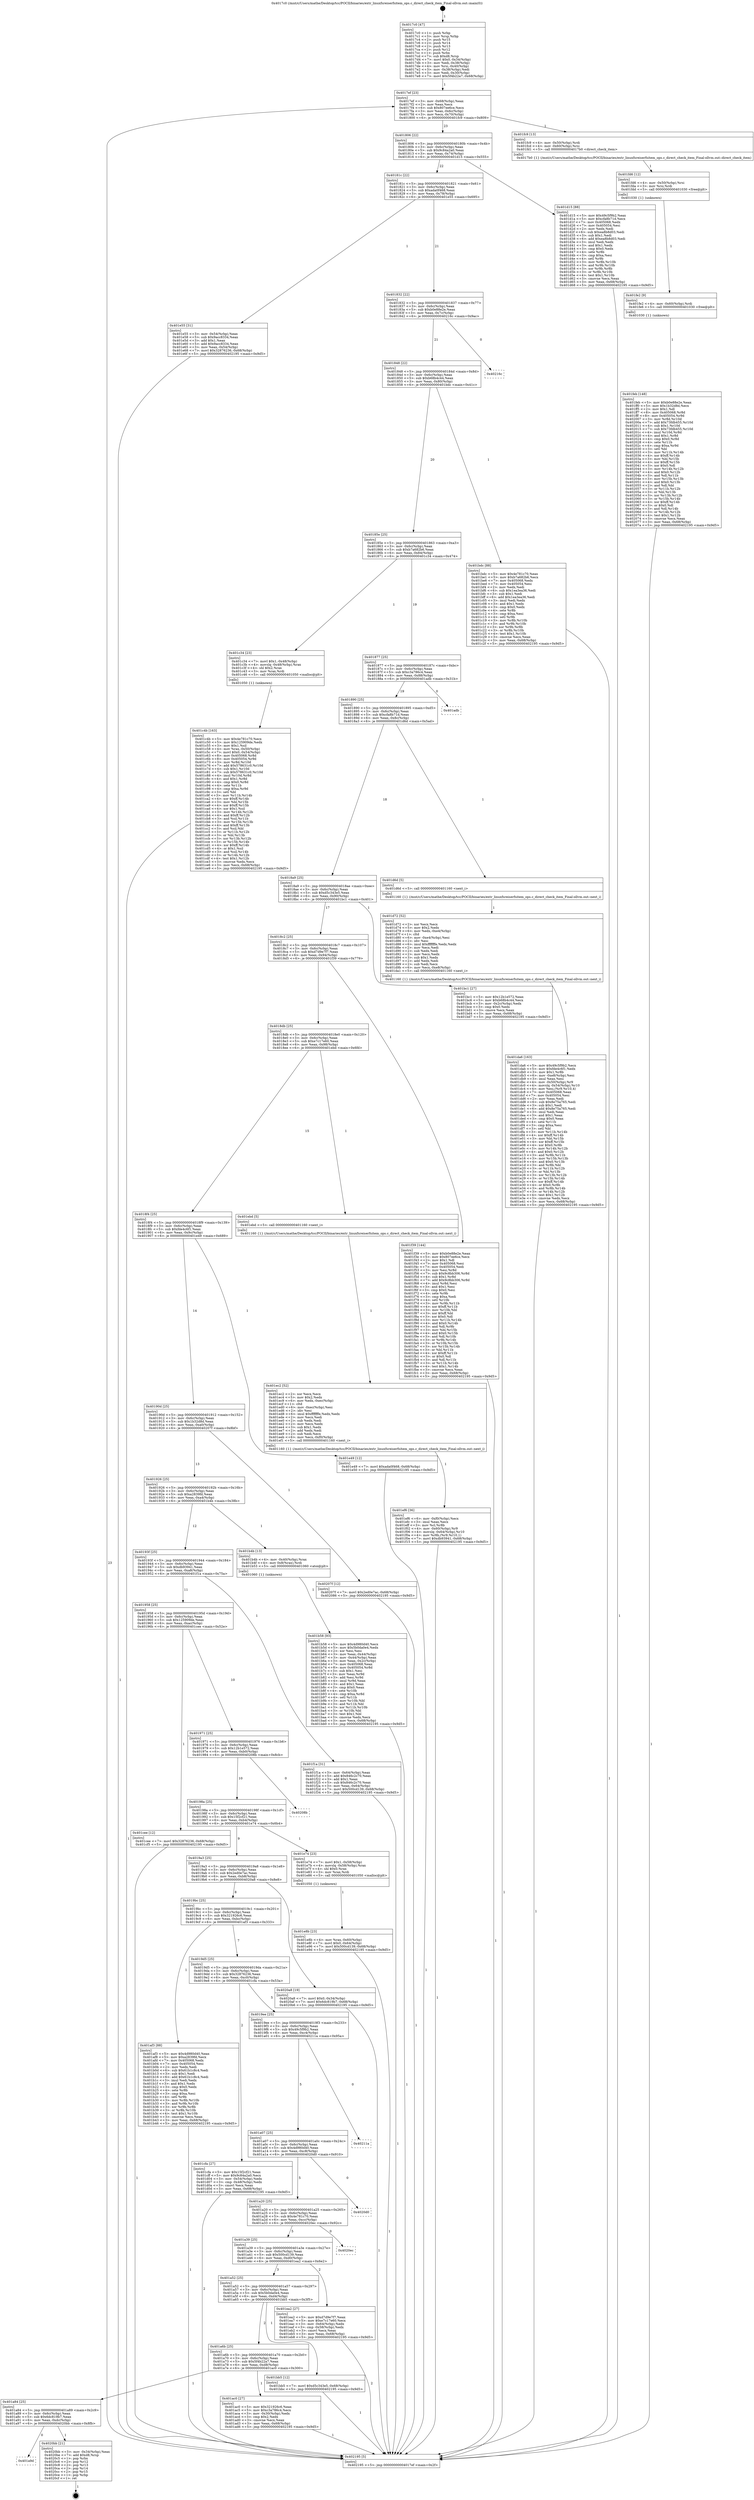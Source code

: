digraph "0x4017c0" {
  label = "0x4017c0 (/mnt/c/Users/mathe/Desktop/tcc/POCII/binaries/extr_linuxfsreiserfsitem_ops.c_direct_check_item_Final-ollvm.out::main(0))"
  labelloc = "t"
  node[shape=record]

  Entry [label="",width=0.3,height=0.3,shape=circle,fillcolor=black,style=filled]
  "0x4017ef" [label="{
     0x4017ef [23]\l
     | [instrs]\l
     &nbsp;&nbsp;0x4017ef \<+3\>: mov -0x68(%rbp),%eax\l
     &nbsp;&nbsp;0x4017f2 \<+2\>: mov %eax,%ecx\l
     &nbsp;&nbsp;0x4017f4 \<+6\>: sub $0x807ee6ce,%ecx\l
     &nbsp;&nbsp;0x4017fa \<+3\>: mov %eax,-0x6c(%rbp)\l
     &nbsp;&nbsp;0x4017fd \<+3\>: mov %ecx,-0x70(%rbp)\l
     &nbsp;&nbsp;0x401800 \<+6\>: je 0000000000401fc9 \<main+0x809\>\l
  }"]
  "0x401fc9" [label="{
     0x401fc9 [13]\l
     | [instrs]\l
     &nbsp;&nbsp;0x401fc9 \<+4\>: mov -0x50(%rbp),%rdi\l
     &nbsp;&nbsp;0x401fcd \<+4\>: mov -0x60(%rbp),%rsi\l
     &nbsp;&nbsp;0x401fd1 \<+5\>: call 00000000004017b0 \<direct_check_item\>\l
     | [calls]\l
     &nbsp;&nbsp;0x4017b0 \{1\} (/mnt/c/Users/mathe/Desktop/tcc/POCII/binaries/extr_linuxfsreiserfsitem_ops.c_direct_check_item_Final-ollvm.out::direct_check_item)\l
  }"]
  "0x401806" [label="{
     0x401806 [22]\l
     | [instrs]\l
     &nbsp;&nbsp;0x401806 \<+5\>: jmp 000000000040180b \<main+0x4b\>\l
     &nbsp;&nbsp;0x40180b \<+3\>: mov -0x6c(%rbp),%eax\l
     &nbsp;&nbsp;0x40180e \<+5\>: sub $0x9c84a2a0,%eax\l
     &nbsp;&nbsp;0x401813 \<+3\>: mov %eax,-0x74(%rbp)\l
     &nbsp;&nbsp;0x401816 \<+6\>: je 0000000000401d15 \<main+0x555\>\l
  }"]
  Exit [label="",width=0.3,height=0.3,shape=circle,fillcolor=black,style=filled,peripheries=2]
  "0x401d15" [label="{
     0x401d15 [88]\l
     | [instrs]\l
     &nbsp;&nbsp;0x401d15 \<+5\>: mov $0x49c5f9b2,%eax\l
     &nbsp;&nbsp;0x401d1a \<+5\>: mov $0xcfa8b71d,%ecx\l
     &nbsp;&nbsp;0x401d1f \<+7\>: mov 0x405068,%edx\l
     &nbsp;&nbsp;0x401d26 \<+7\>: mov 0x405054,%esi\l
     &nbsp;&nbsp;0x401d2d \<+2\>: mov %edx,%edi\l
     &nbsp;&nbsp;0x401d2f \<+6\>: sub $0xea8b8d03,%edi\l
     &nbsp;&nbsp;0x401d35 \<+3\>: sub $0x1,%edi\l
     &nbsp;&nbsp;0x401d38 \<+6\>: add $0xea8b8d03,%edi\l
     &nbsp;&nbsp;0x401d3e \<+3\>: imul %edi,%edx\l
     &nbsp;&nbsp;0x401d41 \<+3\>: and $0x1,%edx\l
     &nbsp;&nbsp;0x401d44 \<+3\>: cmp $0x0,%edx\l
     &nbsp;&nbsp;0x401d47 \<+4\>: sete %r8b\l
     &nbsp;&nbsp;0x401d4b \<+3\>: cmp $0xa,%esi\l
     &nbsp;&nbsp;0x401d4e \<+4\>: setl %r9b\l
     &nbsp;&nbsp;0x401d52 \<+3\>: mov %r8b,%r10b\l
     &nbsp;&nbsp;0x401d55 \<+3\>: and %r9b,%r10b\l
     &nbsp;&nbsp;0x401d58 \<+3\>: xor %r9b,%r8b\l
     &nbsp;&nbsp;0x401d5b \<+3\>: or %r8b,%r10b\l
     &nbsp;&nbsp;0x401d5e \<+4\>: test $0x1,%r10b\l
     &nbsp;&nbsp;0x401d62 \<+3\>: cmovne %ecx,%eax\l
     &nbsp;&nbsp;0x401d65 \<+3\>: mov %eax,-0x68(%rbp)\l
     &nbsp;&nbsp;0x401d68 \<+5\>: jmp 0000000000402195 \<main+0x9d5\>\l
  }"]
  "0x40181c" [label="{
     0x40181c [22]\l
     | [instrs]\l
     &nbsp;&nbsp;0x40181c \<+5\>: jmp 0000000000401821 \<main+0x61\>\l
     &nbsp;&nbsp;0x401821 \<+3\>: mov -0x6c(%rbp),%eax\l
     &nbsp;&nbsp;0x401824 \<+5\>: sub $0xada0f468,%eax\l
     &nbsp;&nbsp;0x401829 \<+3\>: mov %eax,-0x78(%rbp)\l
     &nbsp;&nbsp;0x40182c \<+6\>: je 0000000000401e55 \<main+0x695\>\l
  }"]
  "0x401a9d" [label="{
     0x401a9d\l
  }", style=dashed]
  "0x401e55" [label="{
     0x401e55 [31]\l
     | [instrs]\l
     &nbsp;&nbsp;0x401e55 \<+3\>: mov -0x54(%rbp),%eax\l
     &nbsp;&nbsp;0x401e58 \<+5\>: sub $0x9acc8334,%eax\l
     &nbsp;&nbsp;0x401e5d \<+3\>: add $0x1,%eax\l
     &nbsp;&nbsp;0x401e60 \<+5\>: add $0x9acc8334,%eax\l
     &nbsp;&nbsp;0x401e65 \<+3\>: mov %eax,-0x54(%rbp)\l
     &nbsp;&nbsp;0x401e68 \<+7\>: movl $0x32876236,-0x68(%rbp)\l
     &nbsp;&nbsp;0x401e6f \<+5\>: jmp 0000000000402195 \<main+0x9d5\>\l
  }"]
  "0x401832" [label="{
     0x401832 [22]\l
     | [instrs]\l
     &nbsp;&nbsp;0x401832 \<+5\>: jmp 0000000000401837 \<main+0x77\>\l
     &nbsp;&nbsp;0x401837 \<+3\>: mov -0x6c(%rbp),%eax\l
     &nbsp;&nbsp;0x40183a \<+5\>: sub $0xb0e88e2e,%eax\l
     &nbsp;&nbsp;0x40183f \<+3\>: mov %eax,-0x7c(%rbp)\l
     &nbsp;&nbsp;0x401842 \<+6\>: je 000000000040216c \<main+0x9ac\>\l
  }"]
  "0x4020bb" [label="{
     0x4020bb [21]\l
     | [instrs]\l
     &nbsp;&nbsp;0x4020bb \<+3\>: mov -0x34(%rbp),%eax\l
     &nbsp;&nbsp;0x4020be \<+7\>: add $0xd8,%rsp\l
     &nbsp;&nbsp;0x4020c5 \<+1\>: pop %rbx\l
     &nbsp;&nbsp;0x4020c6 \<+2\>: pop %r12\l
     &nbsp;&nbsp;0x4020c8 \<+2\>: pop %r13\l
     &nbsp;&nbsp;0x4020ca \<+2\>: pop %r14\l
     &nbsp;&nbsp;0x4020cc \<+2\>: pop %r15\l
     &nbsp;&nbsp;0x4020ce \<+1\>: pop %rbp\l
     &nbsp;&nbsp;0x4020cf \<+1\>: ret\l
  }"]
  "0x40216c" [label="{
     0x40216c\l
  }", style=dashed]
  "0x401848" [label="{
     0x401848 [22]\l
     | [instrs]\l
     &nbsp;&nbsp;0x401848 \<+5\>: jmp 000000000040184d \<main+0x8d\>\l
     &nbsp;&nbsp;0x40184d \<+3\>: mov -0x6c(%rbp),%eax\l
     &nbsp;&nbsp;0x401850 \<+5\>: sub $0xb68b4c44,%eax\l
     &nbsp;&nbsp;0x401855 \<+3\>: mov %eax,-0x80(%rbp)\l
     &nbsp;&nbsp;0x401858 \<+6\>: je 0000000000401bdc \<main+0x41c\>\l
  }"]
  "0x401feb" [label="{
     0x401feb [148]\l
     | [instrs]\l
     &nbsp;&nbsp;0x401feb \<+5\>: mov $0xb0e88e2e,%eax\l
     &nbsp;&nbsp;0x401ff0 \<+5\>: mov $0x1b32d8d,%ecx\l
     &nbsp;&nbsp;0x401ff5 \<+2\>: mov $0x1,%dl\l
     &nbsp;&nbsp;0x401ff7 \<+8\>: mov 0x405068,%r8d\l
     &nbsp;&nbsp;0x401fff \<+8\>: mov 0x405054,%r9d\l
     &nbsp;&nbsp;0x402007 \<+3\>: mov %r8d,%r10d\l
     &nbsp;&nbsp;0x40200a \<+7\>: add $0x73fdb455,%r10d\l
     &nbsp;&nbsp;0x402011 \<+4\>: sub $0x1,%r10d\l
     &nbsp;&nbsp;0x402015 \<+7\>: sub $0x73fdb455,%r10d\l
     &nbsp;&nbsp;0x40201c \<+4\>: imul %r10d,%r8d\l
     &nbsp;&nbsp;0x402020 \<+4\>: and $0x1,%r8d\l
     &nbsp;&nbsp;0x402024 \<+4\>: cmp $0x0,%r8d\l
     &nbsp;&nbsp;0x402028 \<+4\>: sete %r11b\l
     &nbsp;&nbsp;0x40202c \<+4\>: cmp $0xa,%r9d\l
     &nbsp;&nbsp;0x402030 \<+3\>: setl %bl\l
     &nbsp;&nbsp;0x402033 \<+3\>: mov %r11b,%r14b\l
     &nbsp;&nbsp;0x402036 \<+4\>: xor $0xff,%r14b\l
     &nbsp;&nbsp;0x40203a \<+3\>: mov %bl,%r15b\l
     &nbsp;&nbsp;0x40203d \<+4\>: xor $0xff,%r15b\l
     &nbsp;&nbsp;0x402041 \<+3\>: xor $0x0,%dl\l
     &nbsp;&nbsp;0x402044 \<+3\>: mov %r14b,%r12b\l
     &nbsp;&nbsp;0x402047 \<+4\>: and $0x0,%r12b\l
     &nbsp;&nbsp;0x40204b \<+3\>: and %dl,%r11b\l
     &nbsp;&nbsp;0x40204e \<+3\>: mov %r15b,%r13b\l
     &nbsp;&nbsp;0x402051 \<+4\>: and $0x0,%r13b\l
     &nbsp;&nbsp;0x402055 \<+2\>: and %dl,%bl\l
     &nbsp;&nbsp;0x402057 \<+3\>: or %r11b,%r12b\l
     &nbsp;&nbsp;0x40205a \<+3\>: or %bl,%r13b\l
     &nbsp;&nbsp;0x40205d \<+3\>: xor %r13b,%r12b\l
     &nbsp;&nbsp;0x402060 \<+3\>: or %r15b,%r14b\l
     &nbsp;&nbsp;0x402063 \<+4\>: xor $0xff,%r14b\l
     &nbsp;&nbsp;0x402067 \<+3\>: or $0x0,%dl\l
     &nbsp;&nbsp;0x40206a \<+3\>: and %dl,%r14b\l
     &nbsp;&nbsp;0x40206d \<+3\>: or %r14b,%r12b\l
     &nbsp;&nbsp;0x402070 \<+4\>: test $0x1,%r12b\l
     &nbsp;&nbsp;0x402074 \<+3\>: cmovne %ecx,%eax\l
     &nbsp;&nbsp;0x402077 \<+3\>: mov %eax,-0x68(%rbp)\l
     &nbsp;&nbsp;0x40207a \<+5\>: jmp 0000000000402195 \<main+0x9d5\>\l
  }"]
  "0x401bdc" [label="{
     0x401bdc [88]\l
     | [instrs]\l
     &nbsp;&nbsp;0x401bdc \<+5\>: mov $0x4e781c70,%eax\l
     &nbsp;&nbsp;0x401be1 \<+5\>: mov $0xb7a682b6,%ecx\l
     &nbsp;&nbsp;0x401be6 \<+7\>: mov 0x405068,%edx\l
     &nbsp;&nbsp;0x401bed \<+7\>: mov 0x405054,%esi\l
     &nbsp;&nbsp;0x401bf4 \<+2\>: mov %edx,%edi\l
     &nbsp;&nbsp;0x401bf6 \<+6\>: sub $0x1ea3ea36,%edi\l
     &nbsp;&nbsp;0x401bfc \<+3\>: sub $0x1,%edi\l
     &nbsp;&nbsp;0x401bff \<+6\>: add $0x1ea3ea36,%edi\l
     &nbsp;&nbsp;0x401c05 \<+3\>: imul %edi,%edx\l
     &nbsp;&nbsp;0x401c08 \<+3\>: and $0x1,%edx\l
     &nbsp;&nbsp;0x401c0b \<+3\>: cmp $0x0,%edx\l
     &nbsp;&nbsp;0x401c0e \<+4\>: sete %r8b\l
     &nbsp;&nbsp;0x401c12 \<+3\>: cmp $0xa,%esi\l
     &nbsp;&nbsp;0x401c15 \<+4\>: setl %r9b\l
     &nbsp;&nbsp;0x401c19 \<+3\>: mov %r8b,%r10b\l
     &nbsp;&nbsp;0x401c1c \<+3\>: and %r9b,%r10b\l
     &nbsp;&nbsp;0x401c1f \<+3\>: xor %r9b,%r8b\l
     &nbsp;&nbsp;0x401c22 \<+3\>: or %r8b,%r10b\l
     &nbsp;&nbsp;0x401c25 \<+4\>: test $0x1,%r10b\l
     &nbsp;&nbsp;0x401c29 \<+3\>: cmovne %ecx,%eax\l
     &nbsp;&nbsp;0x401c2c \<+3\>: mov %eax,-0x68(%rbp)\l
     &nbsp;&nbsp;0x401c2f \<+5\>: jmp 0000000000402195 \<main+0x9d5\>\l
  }"]
  "0x40185e" [label="{
     0x40185e [25]\l
     | [instrs]\l
     &nbsp;&nbsp;0x40185e \<+5\>: jmp 0000000000401863 \<main+0xa3\>\l
     &nbsp;&nbsp;0x401863 \<+3\>: mov -0x6c(%rbp),%eax\l
     &nbsp;&nbsp;0x401866 \<+5\>: sub $0xb7a682b6,%eax\l
     &nbsp;&nbsp;0x40186b \<+6\>: mov %eax,-0x84(%rbp)\l
     &nbsp;&nbsp;0x401871 \<+6\>: je 0000000000401c34 \<main+0x474\>\l
  }"]
  "0x401fe2" [label="{
     0x401fe2 [9]\l
     | [instrs]\l
     &nbsp;&nbsp;0x401fe2 \<+4\>: mov -0x60(%rbp),%rdi\l
     &nbsp;&nbsp;0x401fe6 \<+5\>: call 0000000000401030 \<free@plt\>\l
     | [calls]\l
     &nbsp;&nbsp;0x401030 \{1\} (unknown)\l
  }"]
  "0x401c34" [label="{
     0x401c34 [23]\l
     | [instrs]\l
     &nbsp;&nbsp;0x401c34 \<+7\>: movl $0x1,-0x48(%rbp)\l
     &nbsp;&nbsp;0x401c3b \<+4\>: movslq -0x48(%rbp),%rax\l
     &nbsp;&nbsp;0x401c3f \<+4\>: shl $0x2,%rax\l
     &nbsp;&nbsp;0x401c43 \<+3\>: mov %rax,%rdi\l
     &nbsp;&nbsp;0x401c46 \<+5\>: call 0000000000401050 \<malloc@plt\>\l
     | [calls]\l
     &nbsp;&nbsp;0x401050 \{1\} (unknown)\l
  }"]
  "0x401877" [label="{
     0x401877 [25]\l
     | [instrs]\l
     &nbsp;&nbsp;0x401877 \<+5\>: jmp 000000000040187c \<main+0xbc\>\l
     &nbsp;&nbsp;0x40187c \<+3\>: mov -0x6c(%rbp),%eax\l
     &nbsp;&nbsp;0x40187f \<+5\>: sub $0xc3a786c4,%eax\l
     &nbsp;&nbsp;0x401884 \<+6\>: mov %eax,-0x88(%rbp)\l
     &nbsp;&nbsp;0x40188a \<+6\>: je 0000000000401adb \<main+0x31b\>\l
  }"]
  "0x401fd6" [label="{
     0x401fd6 [12]\l
     | [instrs]\l
     &nbsp;&nbsp;0x401fd6 \<+4\>: mov -0x50(%rbp),%rsi\l
     &nbsp;&nbsp;0x401fda \<+3\>: mov %rsi,%rdi\l
     &nbsp;&nbsp;0x401fdd \<+5\>: call 0000000000401030 \<free@plt\>\l
     | [calls]\l
     &nbsp;&nbsp;0x401030 \{1\} (unknown)\l
  }"]
  "0x401adb" [label="{
     0x401adb\l
  }", style=dashed]
  "0x401890" [label="{
     0x401890 [25]\l
     | [instrs]\l
     &nbsp;&nbsp;0x401890 \<+5\>: jmp 0000000000401895 \<main+0xd5\>\l
     &nbsp;&nbsp;0x401895 \<+3\>: mov -0x6c(%rbp),%eax\l
     &nbsp;&nbsp;0x401898 \<+5\>: sub $0xcfa8b71d,%eax\l
     &nbsp;&nbsp;0x40189d \<+6\>: mov %eax,-0x8c(%rbp)\l
     &nbsp;&nbsp;0x4018a3 \<+6\>: je 0000000000401d6d \<main+0x5ad\>\l
  }"]
  "0x401ef6" [label="{
     0x401ef6 [36]\l
     | [instrs]\l
     &nbsp;&nbsp;0x401ef6 \<+6\>: mov -0xf0(%rbp),%ecx\l
     &nbsp;&nbsp;0x401efc \<+3\>: imul %eax,%ecx\l
     &nbsp;&nbsp;0x401eff \<+3\>: mov %cl,%r8b\l
     &nbsp;&nbsp;0x401f02 \<+4\>: mov -0x60(%rbp),%r9\l
     &nbsp;&nbsp;0x401f06 \<+4\>: movslq -0x64(%rbp),%r10\l
     &nbsp;&nbsp;0x401f0a \<+4\>: mov %r8b,(%r9,%r10,1)\l
     &nbsp;&nbsp;0x401f0e \<+7\>: movl $0xdb93941,-0x68(%rbp)\l
     &nbsp;&nbsp;0x401f15 \<+5\>: jmp 0000000000402195 \<main+0x9d5\>\l
  }"]
  "0x401d6d" [label="{
     0x401d6d [5]\l
     | [instrs]\l
     &nbsp;&nbsp;0x401d6d \<+5\>: call 0000000000401160 \<next_i\>\l
     | [calls]\l
     &nbsp;&nbsp;0x401160 \{1\} (/mnt/c/Users/mathe/Desktop/tcc/POCII/binaries/extr_linuxfsreiserfsitem_ops.c_direct_check_item_Final-ollvm.out::next_i)\l
  }"]
  "0x4018a9" [label="{
     0x4018a9 [25]\l
     | [instrs]\l
     &nbsp;&nbsp;0x4018a9 \<+5\>: jmp 00000000004018ae \<main+0xee\>\l
     &nbsp;&nbsp;0x4018ae \<+3\>: mov -0x6c(%rbp),%eax\l
     &nbsp;&nbsp;0x4018b1 \<+5\>: sub $0xd5c343e5,%eax\l
     &nbsp;&nbsp;0x4018b6 \<+6\>: mov %eax,-0x90(%rbp)\l
     &nbsp;&nbsp;0x4018bc \<+6\>: je 0000000000401bc1 \<main+0x401\>\l
  }"]
  "0x401ec2" [label="{
     0x401ec2 [52]\l
     | [instrs]\l
     &nbsp;&nbsp;0x401ec2 \<+2\>: xor %ecx,%ecx\l
     &nbsp;&nbsp;0x401ec4 \<+5\>: mov $0x2,%edx\l
     &nbsp;&nbsp;0x401ec9 \<+6\>: mov %edx,-0xec(%rbp)\l
     &nbsp;&nbsp;0x401ecf \<+1\>: cltd\l
     &nbsp;&nbsp;0x401ed0 \<+6\>: mov -0xec(%rbp),%esi\l
     &nbsp;&nbsp;0x401ed6 \<+2\>: idiv %esi\l
     &nbsp;&nbsp;0x401ed8 \<+6\>: imul $0xfffffffe,%edx,%edx\l
     &nbsp;&nbsp;0x401ede \<+2\>: mov %ecx,%edi\l
     &nbsp;&nbsp;0x401ee0 \<+2\>: sub %edx,%edi\l
     &nbsp;&nbsp;0x401ee2 \<+2\>: mov %ecx,%edx\l
     &nbsp;&nbsp;0x401ee4 \<+3\>: sub $0x1,%edx\l
     &nbsp;&nbsp;0x401ee7 \<+2\>: add %edx,%edi\l
     &nbsp;&nbsp;0x401ee9 \<+2\>: sub %edi,%ecx\l
     &nbsp;&nbsp;0x401eeb \<+6\>: mov %ecx,-0xf0(%rbp)\l
     &nbsp;&nbsp;0x401ef1 \<+5\>: call 0000000000401160 \<next_i\>\l
     | [calls]\l
     &nbsp;&nbsp;0x401160 \{1\} (/mnt/c/Users/mathe/Desktop/tcc/POCII/binaries/extr_linuxfsreiserfsitem_ops.c_direct_check_item_Final-ollvm.out::next_i)\l
  }"]
  "0x401bc1" [label="{
     0x401bc1 [27]\l
     | [instrs]\l
     &nbsp;&nbsp;0x401bc1 \<+5\>: mov $0x12b1e572,%eax\l
     &nbsp;&nbsp;0x401bc6 \<+5\>: mov $0xb68b4c44,%ecx\l
     &nbsp;&nbsp;0x401bcb \<+3\>: mov -0x2c(%rbp),%edx\l
     &nbsp;&nbsp;0x401bce \<+3\>: cmp $0x0,%edx\l
     &nbsp;&nbsp;0x401bd1 \<+3\>: cmove %ecx,%eax\l
     &nbsp;&nbsp;0x401bd4 \<+3\>: mov %eax,-0x68(%rbp)\l
     &nbsp;&nbsp;0x401bd7 \<+5\>: jmp 0000000000402195 \<main+0x9d5\>\l
  }"]
  "0x4018c2" [label="{
     0x4018c2 [25]\l
     | [instrs]\l
     &nbsp;&nbsp;0x4018c2 \<+5\>: jmp 00000000004018c7 \<main+0x107\>\l
     &nbsp;&nbsp;0x4018c7 \<+3\>: mov -0x6c(%rbp),%eax\l
     &nbsp;&nbsp;0x4018ca \<+5\>: sub $0xd7d9e7f7,%eax\l
     &nbsp;&nbsp;0x4018cf \<+6\>: mov %eax,-0x94(%rbp)\l
     &nbsp;&nbsp;0x4018d5 \<+6\>: je 0000000000401f39 \<main+0x779\>\l
  }"]
  "0x401e8b" [label="{
     0x401e8b [23]\l
     | [instrs]\l
     &nbsp;&nbsp;0x401e8b \<+4\>: mov %rax,-0x60(%rbp)\l
     &nbsp;&nbsp;0x401e8f \<+7\>: movl $0x0,-0x64(%rbp)\l
     &nbsp;&nbsp;0x401e96 \<+7\>: movl $0x500cd139,-0x68(%rbp)\l
     &nbsp;&nbsp;0x401e9d \<+5\>: jmp 0000000000402195 \<main+0x9d5\>\l
  }"]
  "0x401f39" [label="{
     0x401f39 [144]\l
     | [instrs]\l
     &nbsp;&nbsp;0x401f39 \<+5\>: mov $0xb0e88e2e,%eax\l
     &nbsp;&nbsp;0x401f3e \<+5\>: mov $0x807ee6ce,%ecx\l
     &nbsp;&nbsp;0x401f43 \<+2\>: mov $0x1,%dl\l
     &nbsp;&nbsp;0x401f45 \<+7\>: mov 0x405068,%esi\l
     &nbsp;&nbsp;0x401f4c \<+7\>: mov 0x405054,%edi\l
     &nbsp;&nbsp;0x401f53 \<+3\>: mov %esi,%r8d\l
     &nbsp;&nbsp;0x401f56 \<+7\>: sub $0x9c8bb306,%r8d\l
     &nbsp;&nbsp;0x401f5d \<+4\>: sub $0x1,%r8d\l
     &nbsp;&nbsp;0x401f61 \<+7\>: add $0x9c8bb306,%r8d\l
     &nbsp;&nbsp;0x401f68 \<+4\>: imul %r8d,%esi\l
     &nbsp;&nbsp;0x401f6c \<+3\>: and $0x1,%esi\l
     &nbsp;&nbsp;0x401f6f \<+3\>: cmp $0x0,%esi\l
     &nbsp;&nbsp;0x401f72 \<+4\>: sete %r9b\l
     &nbsp;&nbsp;0x401f76 \<+3\>: cmp $0xa,%edi\l
     &nbsp;&nbsp;0x401f79 \<+4\>: setl %r10b\l
     &nbsp;&nbsp;0x401f7d \<+3\>: mov %r9b,%r11b\l
     &nbsp;&nbsp;0x401f80 \<+4\>: xor $0xff,%r11b\l
     &nbsp;&nbsp;0x401f84 \<+3\>: mov %r10b,%bl\l
     &nbsp;&nbsp;0x401f87 \<+3\>: xor $0xff,%bl\l
     &nbsp;&nbsp;0x401f8a \<+3\>: xor $0x0,%dl\l
     &nbsp;&nbsp;0x401f8d \<+3\>: mov %r11b,%r14b\l
     &nbsp;&nbsp;0x401f90 \<+4\>: and $0x0,%r14b\l
     &nbsp;&nbsp;0x401f94 \<+3\>: and %dl,%r9b\l
     &nbsp;&nbsp;0x401f97 \<+3\>: mov %bl,%r15b\l
     &nbsp;&nbsp;0x401f9a \<+4\>: and $0x0,%r15b\l
     &nbsp;&nbsp;0x401f9e \<+3\>: and %dl,%r10b\l
     &nbsp;&nbsp;0x401fa1 \<+3\>: or %r9b,%r14b\l
     &nbsp;&nbsp;0x401fa4 \<+3\>: or %r10b,%r15b\l
     &nbsp;&nbsp;0x401fa7 \<+3\>: xor %r15b,%r14b\l
     &nbsp;&nbsp;0x401faa \<+3\>: or %bl,%r11b\l
     &nbsp;&nbsp;0x401fad \<+4\>: xor $0xff,%r11b\l
     &nbsp;&nbsp;0x401fb1 \<+3\>: or $0x0,%dl\l
     &nbsp;&nbsp;0x401fb4 \<+3\>: and %dl,%r11b\l
     &nbsp;&nbsp;0x401fb7 \<+3\>: or %r11b,%r14b\l
     &nbsp;&nbsp;0x401fba \<+4\>: test $0x1,%r14b\l
     &nbsp;&nbsp;0x401fbe \<+3\>: cmovne %ecx,%eax\l
     &nbsp;&nbsp;0x401fc1 \<+3\>: mov %eax,-0x68(%rbp)\l
     &nbsp;&nbsp;0x401fc4 \<+5\>: jmp 0000000000402195 \<main+0x9d5\>\l
  }"]
  "0x4018db" [label="{
     0x4018db [25]\l
     | [instrs]\l
     &nbsp;&nbsp;0x4018db \<+5\>: jmp 00000000004018e0 \<main+0x120\>\l
     &nbsp;&nbsp;0x4018e0 \<+3\>: mov -0x6c(%rbp),%eax\l
     &nbsp;&nbsp;0x4018e3 \<+5\>: sub $0xe7c17e60,%eax\l
     &nbsp;&nbsp;0x4018e8 \<+6\>: mov %eax,-0x98(%rbp)\l
     &nbsp;&nbsp;0x4018ee \<+6\>: je 0000000000401ebd \<main+0x6fd\>\l
  }"]
  "0x401da6" [label="{
     0x401da6 [163]\l
     | [instrs]\l
     &nbsp;&nbsp;0x401da6 \<+5\>: mov $0x49c5f9b2,%ecx\l
     &nbsp;&nbsp;0x401dab \<+5\>: mov $0xfde4c6f1,%edx\l
     &nbsp;&nbsp;0x401db0 \<+3\>: mov $0x1,%r8b\l
     &nbsp;&nbsp;0x401db3 \<+6\>: mov -0xe8(%rbp),%esi\l
     &nbsp;&nbsp;0x401db9 \<+3\>: imul %eax,%esi\l
     &nbsp;&nbsp;0x401dbc \<+4\>: mov -0x50(%rbp),%r9\l
     &nbsp;&nbsp;0x401dc0 \<+4\>: movslq -0x54(%rbp),%r10\l
     &nbsp;&nbsp;0x401dc4 \<+4\>: mov %esi,(%r9,%r10,4)\l
     &nbsp;&nbsp;0x401dc8 \<+7\>: mov 0x405068,%eax\l
     &nbsp;&nbsp;0x401dcf \<+7\>: mov 0x405054,%esi\l
     &nbsp;&nbsp;0x401dd6 \<+2\>: mov %eax,%edi\l
     &nbsp;&nbsp;0x401dd8 \<+6\>: sub $0x8e75a765,%edi\l
     &nbsp;&nbsp;0x401dde \<+3\>: sub $0x1,%edi\l
     &nbsp;&nbsp;0x401de1 \<+6\>: add $0x8e75a765,%edi\l
     &nbsp;&nbsp;0x401de7 \<+3\>: imul %edi,%eax\l
     &nbsp;&nbsp;0x401dea \<+3\>: and $0x1,%eax\l
     &nbsp;&nbsp;0x401ded \<+3\>: cmp $0x0,%eax\l
     &nbsp;&nbsp;0x401df0 \<+4\>: sete %r11b\l
     &nbsp;&nbsp;0x401df4 \<+3\>: cmp $0xa,%esi\l
     &nbsp;&nbsp;0x401df7 \<+3\>: setl %bl\l
     &nbsp;&nbsp;0x401dfa \<+3\>: mov %r11b,%r14b\l
     &nbsp;&nbsp;0x401dfd \<+4\>: xor $0xff,%r14b\l
     &nbsp;&nbsp;0x401e01 \<+3\>: mov %bl,%r15b\l
     &nbsp;&nbsp;0x401e04 \<+4\>: xor $0xff,%r15b\l
     &nbsp;&nbsp;0x401e08 \<+4\>: xor $0x0,%r8b\l
     &nbsp;&nbsp;0x401e0c \<+3\>: mov %r14b,%r12b\l
     &nbsp;&nbsp;0x401e0f \<+4\>: and $0x0,%r12b\l
     &nbsp;&nbsp;0x401e13 \<+3\>: and %r8b,%r11b\l
     &nbsp;&nbsp;0x401e16 \<+3\>: mov %r15b,%r13b\l
     &nbsp;&nbsp;0x401e19 \<+4\>: and $0x0,%r13b\l
     &nbsp;&nbsp;0x401e1d \<+3\>: and %r8b,%bl\l
     &nbsp;&nbsp;0x401e20 \<+3\>: or %r11b,%r12b\l
     &nbsp;&nbsp;0x401e23 \<+3\>: or %bl,%r13b\l
     &nbsp;&nbsp;0x401e26 \<+3\>: xor %r13b,%r12b\l
     &nbsp;&nbsp;0x401e29 \<+3\>: or %r15b,%r14b\l
     &nbsp;&nbsp;0x401e2c \<+4\>: xor $0xff,%r14b\l
     &nbsp;&nbsp;0x401e30 \<+4\>: or $0x0,%r8b\l
     &nbsp;&nbsp;0x401e34 \<+3\>: and %r8b,%r14b\l
     &nbsp;&nbsp;0x401e37 \<+3\>: or %r14b,%r12b\l
     &nbsp;&nbsp;0x401e3a \<+4\>: test $0x1,%r12b\l
     &nbsp;&nbsp;0x401e3e \<+3\>: cmovne %edx,%ecx\l
     &nbsp;&nbsp;0x401e41 \<+3\>: mov %ecx,-0x68(%rbp)\l
     &nbsp;&nbsp;0x401e44 \<+5\>: jmp 0000000000402195 \<main+0x9d5\>\l
  }"]
  "0x401ebd" [label="{
     0x401ebd [5]\l
     | [instrs]\l
     &nbsp;&nbsp;0x401ebd \<+5\>: call 0000000000401160 \<next_i\>\l
     | [calls]\l
     &nbsp;&nbsp;0x401160 \{1\} (/mnt/c/Users/mathe/Desktop/tcc/POCII/binaries/extr_linuxfsreiserfsitem_ops.c_direct_check_item_Final-ollvm.out::next_i)\l
  }"]
  "0x4018f4" [label="{
     0x4018f4 [25]\l
     | [instrs]\l
     &nbsp;&nbsp;0x4018f4 \<+5\>: jmp 00000000004018f9 \<main+0x139\>\l
     &nbsp;&nbsp;0x4018f9 \<+3\>: mov -0x6c(%rbp),%eax\l
     &nbsp;&nbsp;0x4018fc \<+5\>: sub $0xfde4c6f1,%eax\l
     &nbsp;&nbsp;0x401901 \<+6\>: mov %eax,-0x9c(%rbp)\l
     &nbsp;&nbsp;0x401907 \<+6\>: je 0000000000401e49 \<main+0x689\>\l
  }"]
  "0x401d72" [label="{
     0x401d72 [52]\l
     | [instrs]\l
     &nbsp;&nbsp;0x401d72 \<+2\>: xor %ecx,%ecx\l
     &nbsp;&nbsp;0x401d74 \<+5\>: mov $0x2,%edx\l
     &nbsp;&nbsp;0x401d79 \<+6\>: mov %edx,-0xe4(%rbp)\l
     &nbsp;&nbsp;0x401d7f \<+1\>: cltd\l
     &nbsp;&nbsp;0x401d80 \<+6\>: mov -0xe4(%rbp),%esi\l
     &nbsp;&nbsp;0x401d86 \<+2\>: idiv %esi\l
     &nbsp;&nbsp;0x401d88 \<+6\>: imul $0xfffffffe,%edx,%edx\l
     &nbsp;&nbsp;0x401d8e \<+2\>: mov %ecx,%edi\l
     &nbsp;&nbsp;0x401d90 \<+2\>: sub %edx,%edi\l
     &nbsp;&nbsp;0x401d92 \<+2\>: mov %ecx,%edx\l
     &nbsp;&nbsp;0x401d94 \<+3\>: sub $0x1,%edx\l
     &nbsp;&nbsp;0x401d97 \<+2\>: add %edx,%edi\l
     &nbsp;&nbsp;0x401d99 \<+2\>: sub %edi,%ecx\l
     &nbsp;&nbsp;0x401d9b \<+6\>: mov %ecx,-0xe8(%rbp)\l
     &nbsp;&nbsp;0x401da1 \<+5\>: call 0000000000401160 \<next_i\>\l
     | [calls]\l
     &nbsp;&nbsp;0x401160 \{1\} (/mnt/c/Users/mathe/Desktop/tcc/POCII/binaries/extr_linuxfsreiserfsitem_ops.c_direct_check_item_Final-ollvm.out::next_i)\l
  }"]
  "0x401e49" [label="{
     0x401e49 [12]\l
     | [instrs]\l
     &nbsp;&nbsp;0x401e49 \<+7\>: movl $0xada0f468,-0x68(%rbp)\l
     &nbsp;&nbsp;0x401e50 \<+5\>: jmp 0000000000402195 \<main+0x9d5\>\l
  }"]
  "0x40190d" [label="{
     0x40190d [25]\l
     | [instrs]\l
     &nbsp;&nbsp;0x40190d \<+5\>: jmp 0000000000401912 \<main+0x152\>\l
     &nbsp;&nbsp;0x401912 \<+3\>: mov -0x6c(%rbp),%eax\l
     &nbsp;&nbsp;0x401915 \<+5\>: sub $0x1b32d8d,%eax\l
     &nbsp;&nbsp;0x40191a \<+6\>: mov %eax,-0xa0(%rbp)\l
     &nbsp;&nbsp;0x401920 \<+6\>: je 000000000040207f \<main+0x8bf\>\l
  }"]
  "0x401c4b" [label="{
     0x401c4b [163]\l
     | [instrs]\l
     &nbsp;&nbsp;0x401c4b \<+5\>: mov $0x4e781c70,%ecx\l
     &nbsp;&nbsp;0x401c50 \<+5\>: mov $0x125909de,%edx\l
     &nbsp;&nbsp;0x401c55 \<+3\>: mov $0x1,%sil\l
     &nbsp;&nbsp;0x401c58 \<+4\>: mov %rax,-0x50(%rbp)\l
     &nbsp;&nbsp;0x401c5c \<+7\>: movl $0x0,-0x54(%rbp)\l
     &nbsp;&nbsp;0x401c63 \<+8\>: mov 0x405068,%r8d\l
     &nbsp;&nbsp;0x401c6b \<+8\>: mov 0x405054,%r9d\l
     &nbsp;&nbsp;0x401c73 \<+3\>: mov %r8d,%r10d\l
     &nbsp;&nbsp;0x401c76 \<+7\>: add $0x578631c0,%r10d\l
     &nbsp;&nbsp;0x401c7d \<+4\>: sub $0x1,%r10d\l
     &nbsp;&nbsp;0x401c81 \<+7\>: sub $0x578631c0,%r10d\l
     &nbsp;&nbsp;0x401c88 \<+4\>: imul %r10d,%r8d\l
     &nbsp;&nbsp;0x401c8c \<+4\>: and $0x1,%r8d\l
     &nbsp;&nbsp;0x401c90 \<+4\>: cmp $0x0,%r8d\l
     &nbsp;&nbsp;0x401c94 \<+4\>: sete %r11b\l
     &nbsp;&nbsp;0x401c98 \<+4\>: cmp $0xa,%r9d\l
     &nbsp;&nbsp;0x401c9c \<+3\>: setl %bl\l
     &nbsp;&nbsp;0x401c9f \<+3\>: mov %r11b,%r14b\l
     &nbsp;&nbsp;0x401ca2 \<+4\>: xor $0xff,%r14b\l
     &nbsp;&nbsp;0x401ca6 \<+3\>: mov %bl,%r15b\l
     &nbsp;&nbsp;0x401ca9 \<+4\>: xor $0xff,%r15b\l
     &nbsp;&nbsp;0x401cad \<+4\>: xor $0x1,%sil\l
     &nbsp;&nbsp;0x401cb1 \<+3\>: mov %r14b,%r12b\l
     &nbsp;&nbsp;0x401cb4 \<+4\>: and $0xff,%r12b\l
     &nbsp;&nbsp;0x401cb8 \<+3\>: and %sil,%r11b\l
     &nbsp;&nbsp;0x401cbb \<+3\>: mov %r15b,%r13b\l
     &nbsp;&nbsp;0x401cbe \<+4\>: and $0xff,%r13b\l
     &nbsp;&nbsp;0x401cc2 \<+3\>: and %sil,%bl\l
     &nbsp;&nbsp;0x401cc5 \<+3\>: or %r11b,%r12b\l
     &nbsp;&nbsp;0x401cc8 \<+3\>: or %bl,%r13b\l
     &nbsp;&nbsp;0x401ccb \<+3\>: xor %r13b,%r12b\l
     &nbsp;&nbsp;0x401cce \<+3\>: or %r15b,%r14b\l
     &nbsp;&nbsp;0x401cd1 \<+4\>: xor $0xff,%r14b\l
     &nbsp;&nbsp;0x401cd5 \<+4\>: or $0x1,%sil\l
     &nbsp;&nbsp;0x401cd9 \<+3\>: and %sil,%r14b\l
     &nbsp;&nbsp;0x401cdc \<+3\>: or %r14b,%r12b\l
     &nbsp;&nbsp;0x401cdf \<+4\>: test $0x1,%r12b\l
     &nbsp;&nbsp;0x401ce3 \<+3\>: cmovne %edx,%ecx\l
     &nbsp;&nbsp;0x401ce6 \<+3\>: mov %ecx,-0x68(%rbp)\l
     &nbsp;&nbsp;0x401ce9 \<+5\>: jmp 0000000000402195 \<main+0x9d5\>\l
  }"]
  "0x40207f" [label="{
     0x40207f [12]\l
     | [instrs]\l
     &nbsp;&nbsp;0x40207f \<+7\>: movl $0x2ed0e7ac,-0x68(%rbp)\l
     &nbsp;&nbsp;0x402086 \<+5\>: jmp 0000000000402195 \<main+0x9d5\>\l
  }"]
  "0x401926" [label="{
     0x401926 [25]\l
     | [instrs]\l
     &nbsp;&nbsp;0x401926 \<+5\>: jmp 000000000040192b \<main+0x16b\>\l
     &nbsp;&nbsp;0x40192b \<+3\>: mov -0x6c(%rbp),%eax\l
     &nbsp;&nbsp;0x40192e \<+5\>: sub $0xa2839fd,%eax\l
     &nbsp;&nbsp;0x401933 \<+6\>: mov %eax,-0xa4(%rbp)\l
     &nbsp;&nbsp;0x401939 \<+6\>: je 0000000000401b4b \<main+0x38b\>\l
  }"]
  "0x401b58" [label="{
     0x401b58 [93]\l
     | [instrs]\l
     &nbsp;&nbsp;0x401b58 \<+5\>: mov $0x4d980d40,%ecx\l
     &nbsp;&nbsp;0x401b5d \<+5\>: mov $0x5b0da0e4,%edx\l
     &nbsp;&nbsp;0x401b62 \<+2\>: xor %esi,%esi\l
     &nbsp;&nbsp;0x401b64 \<+3\>: mov %eax,-0x44(%rbp)\l
     &nbsp;&nbsp;0x401b67 \<+3\>: mov -0x44(%rbp),%eax\l
     &nbsp;&nbsp;0x401b6a \<+3\>: mov %eax,-0x2c(%rbp)\l
     &nbsp;&nbsp;0x401b6d \<+7\>: mov 0x405068,%eax\l
     &nbsp;&nbsp;0x401b74 \<+8\>: mov 0x405054,%r8d\l
     &nbsp;&nbsp;0x401b7c \<+3\>: sub $0x1,%esi\l
     &nbsp;&nbsp;0x401b7f \<+3\>: mov %eax,%r9d\l
     &nbsp;&nbsp;0x401b82 \<+3\>: add %esi,%r9d\l
     &nbsp;&nbsp;0x401b85 \<+4\>: imul %r9d,%eax\l
     &nbsp;&nbsp;0x401b89 \<+3\>: and $0x1,%eax\l
     &nbsp;&nbsp;0x401b8c \<+3\>: cmp $0x0,%eax\l
     &nbsp;&nbsp;0x401b8f \<+4\>: sete %r10b\l
     &nbsp;&nbsp;0x401b93 \<+4\>: cmp $0xa,%r8d\l
     &nbsp;&nbsp;0x401b97 \<+4\>: setl %r11b\l
     &nbsp;&nbsp;0x401b9b \<+3\>: mov %r10b,%bl\l
     &nbsp;&nbsp;0x401b9e \<+3\>: and %r11b,%bl\l
     &nbsp;&nbsp;0x401ba1 \<+3\>: xor %r11b,%r10b\l
     &nbsp;&nbsp;0x401ba4 \<+3\>: or %r10b,%bl\l
     &nbsp;&nbsp;0x401ba7 \<+3\>: test $0x1,%bl\l
     &nbsp;&nbsp;0x401baa \<+3\>: cmovne %edx,%ecx\l
     &nbsp;&nbsp;0x401bad \<+3\>: mov %ecx,-0x68(%rbp)\l
     &nbsp;&nbsp;0x401bb0 \<+5\>: jmp 0000000000402195 \<main+0x9d5\>\l
  }"]
  "0x401b4b" [label="{
     0x401b4b [13]\l
     | [instrs]\l
     &nbsp;&nbsp;0x401b4b \<+4\>: mov -0x40(%rbp),%rax\l
     &nbsp;&nbsp;0x401b4f \<+4\>: mov 0x8(%rax),%rdi\l
     &nbsp;&nbsp;0x401b53 \<+5\>: call 0000000000401060 \<atoi@plt\>\l
     | [calls]\l
     &nbsp;&nbsp;0x401060 \{1\} (unknown)\l
  }"]
  "0x40193f" [label="{
     0x40193f [25]\l
     | [instrs]\l
     &nbsp;&nbsp;0x40193f \<+5\>: jmp 0000000000401944 \<main+0x184\>\l
     &nbsp;&nbsp;0x401944 \<+3\>: mov -0x6c(%rbp),%eax\l
     &nbsp;&nbsp;0x401947 \<+5\>: sub $0xdb93941,%eax\l
     &nbsp;&nbsp;0x40194c \<+6\>: mov %eax,-0xa8(%rbp)\l
     &nbsp;&nbsp;0x401952 \<+6\>: je 0000000000401f1a \<main+0x75a\>\l
  }"]
  "0x4017c0" [label="{
     0x4017c0 [47]\l
     | [instrs]\l
     &nbsp;&nbsp;0x4017c0 \<+1\>: push %rbp\l
     &nbsp;&nbsp;0x4017c1 \<+3\>: mov %rsp,%rbp\l
     &nbsp;&nbsp;0x4017c4 \<+2\>: push %r15\l
     &nbsp;&nbsp;0x4017c6 \<+2\>: push %r14\l
     &nbsp;&nbsp;0x4017c8 \<+2\>: push %r13\l
     &nbsp;&nbsp;0x4017ca \<+2\>: push %r12\l
     &nbsp;&nbsp;0x4017cc \<+1\>: push %rbx\l
     &nbsp;&nbsp;0x4017cd \<+7\>: sub $0xd8,%rsp\l
     &nbsp;&nbsp;0x4017d4 \<+7\>: movl $0x0,-0x34(%rbp)\l
     &nbsp;&nbsp;0x4017db \<+3\>: mov %edi,-0x38(%rbp)\l
     &nbsp;&nbsp;0x4017de \<+4\>: mov %rsi,-0x40(%rbp)\l
     &nbsp;&nbsp;0x4017e2 \<+3\>: mov -0x38(%rbp),%edi\l
     &nbsp;&nbsp;0x4017e5 \<+3\>: mov %edi,-0x30(%rbp)\l
     &nbsp;&nbsp;0x4017e8 \<+7\>: movl $0x5f4b22a7,-0x68(%rbp)\l
  }"]
  "0x401f1a" [label="{
     0x401f1a [31]\l
     | [instrs]\l
     &nbsp;&nbsp;0x401f1a \<+3\>: mov -0x64(%rbp),%eax\l
     &nbsp;&nbsp;0x401f1d \<+5\>: add $0x846c2c70,%eax\l
     &nbsp;&nbsp;0x401f22 \<+3\>: add $0x1,%eax\l
     &nbsp;&nbsp;0x401f25 \<+5\>: sub $0x846c2c70,%eax\l
     &nbsp;&nbsp;0x401f2a \<+3\>: mov %eax,-0x64(%rbp)\l
     &nbsp;&nbsp;0x401f2d \<+7\>: movl $0x500cd139,-0x68(%rbp)\l
     &nbsp;&nbsp;0x401f34 \<+5\>: jmp 0000000000402195 \<main+0x9d5\>\l
  }"]
  "0x401958" [label="{
     0x401958 [25]\l
     | [instrs]\l
     &nbsp;&nbsp;0x401958 \<+5\>: jmp 000000000040195d \<main+0x19d\>\l
     &nbsp;&nbsp;0x40195d \<+3\>: mov -0x6c(%rbp),%eax\l
     &nbsp;&nbsp;0x401960 \<+5\>: sub $0x125909de,%eax\l
     &nbsp;&nbsp;0x401965 \<+6\>: mov %eax,-0xac(%rbp)\l
     &nbsp;&nbsp;0x40196b \<+6\>: je 0000000000401cee \<main+0x52e\>\l
  }"]
  "0x402195" [label="{
     0x402195 [5]\l
     | [instrs]\l
     &nbsp;&nbsp;0x402195 \<+5\>: jmp 00000000004017ef \<main+0x2f\>\l
  }"]
  "0x401cee" [label="{
     0x401cee [12]\l
     | [instrs]\l
     &nbsp;&nbsp;0x401cee \<+7\>: movl $0x32876236,-0x68(%rbp)\l
     &nbsp;&nbsp;0x401cf5 \<+5\>: jmp 0000000000402195 \<main+0x9d5\>\l
  }"]
  "0x401971" [label="{
     0x401971 [25]\l
     | [instrs]\l
     &nbsp;&nbsp;0x401971 \<+5\>: jmp 0000000000401976 \<main+0x1b6\>\l
     &nbsp;&nbsp;0x401976 \<+3\>: mov -0x6c(%rbp),%eax\l
     &nbsp;&nbsp;0x401979 \<+5\>: sub $0x12b1e572,%eax\l
     &nbsp;&nbsp;0x40197e \<+6\>: mov %eax,-0xb0(%rbp)\l
     &nbsp;&nbsp;0x401984 \<+6\>: je 000000000040208b \<main+0x8cb\>\l
  }"]
  "0x401a84" [label="{
     0x401a84 [25]\l
     | [instrs]\l
     &nbsp;&nbsp;0x401a84 \<+5\>: jmp 0000000000401a89 \<main+0x2c9\>\l
     &nbsp;&nbsp;0x401a89 \<+3\>: mov -0x6c(%rbp),%eax\l
     &nbsp;&nbsp;0x401a8c \<+5\>: sub $0x6dc819b7,%eax\l
     &nbsp;&nbsp;0x401a91 \<+6\>: mov %eax,-0xdc(%rbp)\l
     &nbsp;&nbsp;0x401a97 \<+6\>: je 00000000004020bb \<main+0x8fb\>\l
  }"]
  "0x40208b" [label="{
     0x40208b\l
  }", style=dashed]
  "0x40198a" [label="{
     0x40198a [25]\l
     | [instrs]\l
     &nbsp;&nbsp;0x40198a \<+5\>: jmp 000000000040198f \<main+0x1cf\>\l
     &nbsp;&nbsp;0x40198f \<+3\>: mov -0x6c(%rbp),%eax\l
     &nbsp;&nbsp;0x401992 \<+5\>: sub $0x15f2cf21,%eax\l
     &nbsp;&nbsp;0x401997 \<+6\>: mov %eax,-0xb4(%rbp)\l
     &nbsp;&nbsp;0x40199d \<+6\>: je 0000000000401e74 \<main+0x6b4\>\l
  }"]
  "0x401ac0" [label="{
     0x401ac0 [27]\l
     | [instrs]\l
     &nbsp;&nbsp;0x401ac0 \<+5\>: mov $0x321926c6,%eax\l
     &nbsp;&nbsp;0x401ac5 \<+5\>: mov $0xc3a786c4,%ecx\l
     &nbsp;&nbsp;0x401aca \<+3\>: mov -0x30(%rbp),%edx\l
     &nbsp;&nbsp;0x401acd \<+3\>: cmp $0x2,%edx\l
     &nbsp;&nbsp;0x401ad0 \<+3\>: cmovne %ecx,%eax\l
     &nbsp;&nbsp;0x401ad3 \<+3\>: mov %eax,-0x68(%rbp)\l
     &nbsp;&nbsp;0x401ad6 \<+5\>: jmp 0000000000402195 \<main+0x9d5\>\l
  }"]
  "0x401e74" [label="{
     0x401e74 [23]\l
     | [instrs]\l
     &nbsp;&nbsp;0x401e74 \<+7\>: movl $0x1,-0x58(%rbp)\l
     &nbsp;&nbsp;0x401e7b \<+4\>: movslq -0x58(%rbp),%rax\l
     &nbsp;&nbsp;0x401e7f \<+4\>: shl $0x0,%rax\l
     &nbsp;&nbsp;0x401e83 \<+3\>: mov %rax,%rdi\l
     &nbsp;&nbsp;0x401e86 \<+5\>: call 0000000000401050 \<malloc@plt\>\l
     | [calls]\l
     &nbsp;&nbsp;0x401050 \{1\} (unknown)\l
  }"]
  "0x4019a3" [label="{
     0x4019a3 [25]\l
     | [instrs]\l
     &nbsp;&nbsp;0x4019a3 \<+5\>: jmp 00000000004019a8 \<main+0x1e8\>\l
     &nbsp;&nbsp;0x4019a8 \<+3\>: mov -0x6c(%rbp),%eax\l
     &nbsp;&nbsp;0x4019ab \<+5\>: sub $0x2ed0e7ac,%eax\l
     &nbsp;&nbsp;0x4019b0 \<+6\>: mov %eax,-0xb8(%rbp)\l
     &nbsp;&nbsp;0x4019b6 \<+6\>: je 00000000004020a8 \<main+0x8e8\>\l
  }"]
  "0x401a6b" [label="{
     0x401a6b [25]\l
     | [instrs]\l
     &nbsp;&nbsp;0x401a6b \<+5\>: jmp 0000000000401a70 \<main+0x2b0\>\l
     &nbsp;&nbsp;0x401a70 \<+3\>: mov -0x6c(%rbp),%eax\l
     &nbsp;&nbsp;0x401a73 \<+5\>: sub $0x5f4b22a7,%eax\l
     &nbsp;&nbsp;0x401a78 \<+6\>: mov %eax,-0xd8(%rbp)\l
     &nbsp;&nbsp;0x401a7e \<+6\>: je 0000000000401ac0 \<main+0x300\>\l
  }"]
  "0x4020a8" [label="{
     0x4020a8 [19]\l
     | [instrs]\l
     &nbsp;&nbsp;0x4020a8 \<+7\>: movl $0x0,-0x34(%rbp)\l
     &nbsp;&nbsp;0x4020af \<+7\>: movl $0x6dc819b7,-0x68(%rbp)\l
     &nbsp;&nbsp;0x4020b6 \<+5\>: jmp 0000000000402195 \<main+0x9d5\>\l
  }"]
  "0x4019bc" [label="{
     0x4019bc [25]\l
     | [instrs]\l
     &nbsp;&nbsp;0x4019bc \<+5\>: jmp 00000000004019c1 \<main+0x201\>\l
     &nbsp;&nbsp;0x4019c1 \<+3\>: mov -0x6c(%rbp),%eax\l
     &nbsp;&nbsp;0x4019c4 \<+5\>: sub $0x321926c6,%eax\l
     &nbsp;&nbsp;0x4019c9 \<+6\>: mov %eax,-0xbc(%rbp)\l
     &nbsp;&nbsp;0x4019cf \<+6\>: je 0000000000401af3 \<main+0x333\>\l
  }"]
  "0x401bb5" [label="{
     0x401bb5 [12]\l
     | [instrs]\l
     &nbsp;&nbsp;0x401bb5 \<+7\>: movl $0xd5c343e5,-0x68(%rbp)\l
     &nbsp;&nbsp;0x401bbc \<+5\>: jmp 0000000000402195 \<main+0x9d5\>\l
  }"]
  "0x401af3" [label="{
     0x401af3 [88]\l
     | [instrs]\l
     &nbsp;&nbsp;0x401af3 \<+5\>: mov $0x4d980d40,%eax\l
     &nbsp;&nbsp;0x401af8 \<+5\>: mov $0xa2839fd,%ecx\l
     &nbsp;&nbsp;0x401afd \<+7\>: mov 0x405068,%edx\l
     &nbsp;&nbsp;0x401b04 \<+7\>: mov 0x405054,%esi\l
     &nbsp;&nbsp;0x401b0b \<+2\>: mov %edx,%edi\l
     &nbsp;&nbsp;0x401b0d \<+6\>: sub $0x61b1c8c4,%edi\l
     &nbsp;&nbsp;0x401b13 \<+3\>: sub $0x1,%edi\l
     &nbsp;&nbsp;0x401b16 \<+6\>: add $0x61b1c8c4,%edi\l
     &nbsp;&nbsp;0x401b1c \<+3\>: imul %edi,%edx\l
     &nbsp;&nbsp;0x401b1f \<+3\>: and $0x1,%edx\l
     &nbsp;&nbsp;0x401b22 \<+3\>: cmp $0x0,%edx\l
     &nbsp;&nbsp;0x401b25 \<+4\>: sete %r8b\l
     &nbsp;&nbsp;0x401b29 \<+3\>: cmp $0xa,%esi\l
     &nbsp;&nbsp;0x401b2c \<+4\>: setl %r9b\l
     &nbsp;&nbsp;0x401b30 \<+3\>: mov %r8b,%r10b\l
     &nbsp;&nbsp;0x401b33 \<+3\>: and %r9b,%r10b\l
     &nbsp;&nbsp;0x401b36 \<+3\>: xor %r9b,%r8b\l
     &nbsp;&nbsp;0x401b39 \<+3\>: or %r8b,%r10b\l
     &nbsp;&nbsp;0x401b3c \<+4\>: test $0x1,%r10b\l
     &nbsp;&nbsp;0x401b40 \<+3\>: cmovne %ecx,%eax\l
     &nbsp;&nbsp;0x401b43 \<+3\>: mov %eax,-0x68(%rbp)\l
     &nbsp;&nbsp;0x401b46 \<+5\>: jmp 0000000000402195 \<main+0x9d5\>\l
  }"]
  "0x4019d5" [label="{
     0x4019d5 [25]\l
     | [instrs]\l
     &nbsp;&nbsp;0x4019d5 \<+5\>: jmp 00000000004019da \<main+0x21a\>\l
     &nbsp;&nbsp;0x4019da \<+3\>: mov -0x6c(%rbp),%eax\l
     &nbsp;&nbsp;0x4019dd \<+5\>: sub $0x32876236,%eax\l
     &nbsp;&nbsp;0x4019e2 \<+6\>: mov %eax,-0xc0(%rbp)\l
     &nbsp;&nbsp;0x4019e8 \<+6\>: je 0000000000401cfa \<main+0x53a\>\l
  }"]
  "0x401a52" [label="{
     0x401a52 [25]\l
     | [instrs]\l
     &nbsp;&nbsp;0x401a52 \<+5\>: jmp 0000000000401a57 \<main+0x297\>\l
     &nbsp;&nbsp;0x401a57 \<+3\>: mov -0x6c(%rbp),%eax\l
     &nbsp;&nbsp;0x401a5a \<+5\>: sub $0x5b0da0e4,%eax\l
     &nbsp;&nbsp;0x401a5f \<+6\>: mov %eax,-0xd4(%rbp)\l
     &nbsp;&nbsp;0x401a65 \<+6\>: je 0000000000401bb5 \<main+0x3f5\>\l
  }"]
  "0x401cfa" [label="{
     0x401cfa [27]\l
     | [instrs]\l
     &nbsp;&nbsp;0x401cfa \<+5\>: mov $0x15f2cf21,%eax\l
     &nbsp;&nbsp;0x401cff \<+5\>: mov $0x9c84a2a0,%ecx\l
     &nbsp;&nbsp;0x401d04 \<+3\>: mov -0x54(%rbp),%edx\l
     &nbsp;&nbsp;0x401d07 \<+3\>: cmp -0x48(%rbp),%edx\l
     &nbsp;&nbsp;0x401d0a \<+3\>: cmovl %ecx,%eax\l
     &nbsp;&nbsp;0x401d0d \<+3\>: mov %eax,-0x68(%rbp)\l
     &nbsp;&nbsp;0x401d10 \<+5\>: jmp 0000000000402195 \<main+0x9d5\>\l
  }"]
  "0x4019ee" [label="{
     0x4019ee [25]\l
     | [instrs]\l
     &nbsp;&nbsp;0x4019ee \<+5\>: jmp 00000000004019f3 \<main+0x233\>\l
     &nbsp;&nbsp;0x4019f3 \<+3\>: mov -0x6c(%rbp),%eax\l
     &nbsp;&nbsp;0x4019f6 \<+5\>: sub $0x49c5f9b2,%eax\l
     &nbsp;&nbsp;0x4019fb \<+6\>: mov %eax,-0xc4(%rbp)\l
     &nbsp;&nbsp;0x401a01 \<+6\>: je 000000000040211a \<main+0x95a\>\l
  }"]
  "0x401ea2" [label="{
     0x401ea2 [27]\l
     | [instrs]\l
     &nbsp;&nbsp;0x401ea2 \<+5\>: mov $0xd7d9e7f7,%eax\l
     &nbsp;&nbsp;0x401ea7 \<+5\>: mov $0xe7c17e60,%ecx\l
     &nbsp;&nbsp;0x401eac \<+3\>: mov -0x64(%rbp),%edx\l
     &nbsp;&nbsp;0x401eaf \<+3\>: cmp -0x58(%rbp),%edx\l
     &nbsp;&nbsp;0x401eb2 \<+3\>: cmovl %ecx,%eax\l
     &nbsp;&nbsp;0x401eb5 \<+3\>: mov %eax,-0x68(%rbp)\l
     &nbsp;&nbsp;0x401eb8 \<+5\>: jmp 0000000000402195 \<main+0x9d5\>\l
  }"]
  "0x40211a" [label="{
     0x40211a\l
  }", style=dashed]
  "0x401a07" [label="{
     0x401a07 [25]\l
     | [instrs]\l
     &nbsp;&nbsp;0x401a07 \<+5\>: jmp 0000000000401a0c \<main+0x24c\>\l
     &nbsp;&nbsp;0x401a0c \<+3\>: mov -0x6c(%rbp),%eax\l
     &nbsp;&nbsp;0x401a0f \<+5\>: sub $0x4d980d40,%eax\l
     &nbsp;&nbsp;0x401a14 \<+6\>: mov %eax,-0xc8(%rbp)\l
     &nbsp;&nbsp;0x401a1a \<+6\>: je 00000000004020d0 \<main+0x910\>\l
  }"]
  "0x401a39" [label="{
     0x401a39 [25]\l
     | [instrs]\l
     &nbsp;&nbsp;0x401a39 \<+5\>: jmp 0000000000401a3e \<main+0x27e\>\l
     &nbsp;&nbsp;0x401a3e \<+3\>: mov -0x6c(%rbp),%eax\l
     &nbsp;&nbsp;0x401a41 \<+5\>: sub $0x500cd139,%eax\l
     &nbsp;&nbsp;0x401a46 \<+6\>: mov %eax,-0xd0(%rbp)\l
     &nbsp;&nbsp;0x401a4c \<+6\>: je 0000000000401ea2 \<main+0x6e2\>\l
  }"]
  "0x4020d0" [label="{
     0x4020d0\l
  }", style=dashed]
  "0x401a20" [label="{
     0x401a20 [25]\l
     | [instrs]\l
     &nbsp;&nbsp;0x401a20 \<+5\>: jmp 0000000000401a25 \<main+0x265\>\l
     &nbsp;&nbsp;0x401a25 \<+3\>: mov -0x6c(%rbp),%eax\l
     &nbsp;&nbsp;0x401a28 \<+5\>: sub $0x4e781c70,%eax\l
     &nbsp;&nbsp;0x401a2d \<+6\>: mov %eax,-0xcc(%rbp)\l
     &nbsp;&nbsp;0x401a33 \<+6\>: je 00000000004020ec \<main+0x92c\>\l
  }"]
  "0x4020ec" [label="{
     0x4020ec\l
  }", style=dashed]
  Entry -> "0x4017c0" [label=" 1"]
  "0x4017ef" -> "0x401fc9" [label=" 1"]
  "0x4017ef" -> "0x401806" [label=" 23"]
  "0x4020bb" -> Exit [label=" 1"]
  "0x401806" -> "0x401d15" [label=" 1"]
  "0x401806" -> "0x40181c" [label=" 22"]
  "0x401a84" -> "0x401a9d" [label=" 0"]
  "0x40181c" -> "0x401e55" [label=" 1"]
  "0x40181c" -> "0x401832" [label=" 21"]
  "0x401a84" -> "0x4020bb" [label=" 1"]
  "0x401832" -> "0x40216c" [label=" 0"]
  "0x401832" -> "0x401848" [label=" 21"]
  "0x4020a8" -> "0x402195" [label=" 1"]
  "0x401848" -> "0x401bdc" [label=" 1"]
  "0x401848" -> "0x40185e" [label=" 20"]
  "0x40207f" -> "0x402195" [label=" 1"]
  "0x40185e" -> "0x401c34" [label=" 1"]
  "0x40185e" -> "0x401877" [label=" 19"]
  "0x401feb" -> "0x402195" [label=" 1"]
  "0x401877" -> "0x401adb" [label=" 0"]
  "0x401877" -> "0x401890" [label=" 19"]
  "0x401fe2" -> "0x401feb" [label=" 1"]
  "0x401890" -> "0x401d6d" [label=" 1"]
  "0x401890" -> "0x4018a9" [label=" 18"]
  "0x401fd6" -> "0x401fe2" [label=" 1"]
  "0x4018a9" -> "0x401bc1" [label=" 1"]
  "0x4018a9" -> "0x4018c2" [label=" 17"]
  "0x401fc9" -> "0x401fd6" [label=" 1"]
  "0x4018c2" -> "0x401f39" [label=" 1"]
  "0x4018c2" -> "0x4018db" [label=" 16"]
  "0x401f39" -> "0x402195" [label=" 1"]
  "0x4018db" -> "0x401ebd" [label=" 1"]
  "0x4018db" -> "0x4018f4" [label=" 15"]
  "0x401f1a" -> "0x402195" [label=" 1"]
  "0x4018f4" -> "0x401e49" [label=" 1"]
  "0x4018f4" -> "0x40190d" [label=" 14"]
  "0x401ef6" -> "0x402195" [label=" 1"]
  "0x40190d" -> "0x40207f" [label=" 1"]
  "0x40190d" -> "0x401926" [label=" 13"]
  "0x401ec2" -> "0x401ef6" [label=" 1"]
  "0x401926" -> "0x401b4b" [label=" 1"]
  "0x401926" -> "0x40193f" [label=" 12"]
  "0x401ebd" -> "0x401ec2" [label=" 1"]
  "0x40193f" -> "0x401f1a" [label=" 1"]
  "0x40193f" -> "0x401958" [label=" 11"]
  "0x401ea2" -> "0x402195" [label=" 2"]
  "0x401958" -> "0x401cee" [label=" 1"]
  "0x401958" -> "0x401971" [label=" 10"]
  "0x401e8b" -> "0x402195" [label=" 1"]
  "0x401971" -> "0x40208b" [label=" 0"]
  "0x401971" -> "0x40198a" [label=" 10"]
  "0x401e74" -> "0x401e8b" [label=" 1"]
  "0x40198a" -> "0x401e74" [label=" 1"]
  "0x40198a" -> "0x4019a3" [label=" 9"]
  "0x401e55" -> "0x402195" [label=" 1"]
  "0x4019a3" -> "0x4020a8" [label=" 1"]
  "0x4019a3" -> "0x4019bc" [label=" 8"]
  "0x401da6" -> "0x402195" [label=" 1"]
  "0x4019bc" -> "0x401af3" [label=" 1"]
  "0x4019bc" -> "0x4019d5" [label=" 7"]
  "0x401d72" -> "0x401da6" [label=" 1"]
  "0x4019d5" -> "0x401cfa" [label=" 2"]
  "0x4019d5" -> "0x4019ee" [label=" 5"]
  "0x401d15" -> "0x402195" [label=" 1"]
  "0x4019ee" -> "0x40211a" [label=" 0"]
  "0x4019ee" -> "0x401a07" [label=" 5"]
  "0x401cfa" -> "0x402195" [label=" 2"]
  "0x401a07" -> "0x4020d0" [label=" 0"]
  "0x401a07" -> "0x401a20" [label=" 5"]
  "0x401c4b" -> "0x402195" [label=" 1"]
  "0x401a20" -> "0x4020ec" [label=" 0"]
  "0x401a20" -> "0x401a39" [label=" 5"]
  "0x401cee" -> "0x402195" [label=" 1"]
  "0x401a39" -> "0x401ea2" [label=" 2"]
  "0x401a39" -> "0x401a52" [label=" 3"]
  "0x401d6d" -> "0x401d72" [label=" 1"]
  "0x401a52" -> "0x401bb5" [label=" 1"]
  "0x401a52" -> "0x401a6b" [label=" 2"]
  "0x401e49" -> "0x402195" [label=" 1"]
  "0x401a6b" -> "0x401ac0" [label=" 1"]
  "0x401a6b" -> "0x401a84" [label=" 1"]
  "0x401ac0" -> "0x402195" [label=" 1"]
  "0x4017c0" -> "0x4017ef" [label=" 1"]
  "0x402195" -> "0x4017ef" [label=" 23"]
  "0x401af3" -> "0x402195" [label=" 1"]
  "0x401b4b" -> "0x401b58" [label=" 1"]
  "0x401b58" -> "0x402195" [label=" 1"]
  "0x401bb5" -> "0x402195" [label=" 1"]
  "0x401bc1" -> "0x402195" [label=" 1"]
  "0x401bdc" -> "0x402195" [label=" 1"]
  "0x401c34" -> "0x401c4b" [label=" 1"]
}
